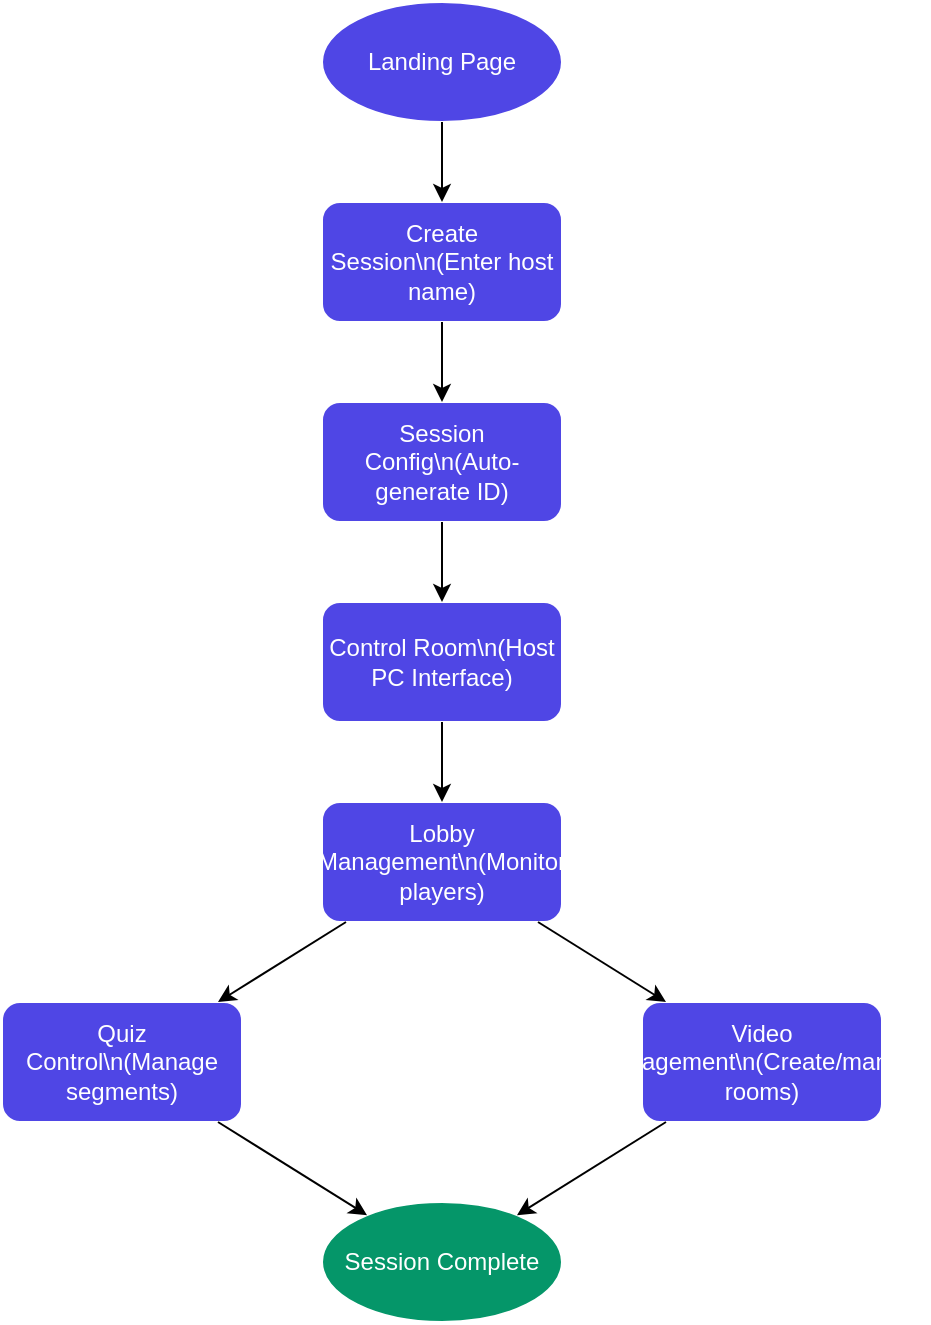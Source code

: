<mxfile version="24.7.17">
  <diagram name="Controller Frontend Flow" id="controller-frontend-flow">
    
<mxGraphModel dx="1422" dy="794" grid="1" gridSize="10" guides="1" tooltips="1" connect="1" arrows="1" fold="1" page="1" pageScale="1" pageWidth="827" pageHeight="1169">
  <root>
    <mxCell id="0"/>
    <mxCell id="1" parent="0"/>
    
    <!-- Start State -->
    <mxCell id="start" value="Landing Page" style="ellipse;whiteSpace=wrap;html=1;fillColor=#4F46E5;fontColor=white;strokeColor=white;" vertex="1" parent="1">
      <mxGeometry x="360" y="40" width="120" height="60" as="geometry"/>
    </mxCell>
    
    <!-- Create Session -->
    <mxCell id="create" value="Create Session\n(Enter host name)" style="rounded=1;whiteSpace=wrap;html=1;fillColor=#4F46E5;fontColor=white;strokeColor=white;" vertex="1" parent="1">
      <mxGeometry x="360" y="140" width="120" height="60" as="geometry"/>
    </mxCell>
    
    <!-- Session Config -->
    <mxCell id="config" value="Session Config\n(Auto-generate ID)" style="rounded=1;whiteSpace=wrap;html=1;fillColor=#4F46E5;fontColor=white;strokeColor=white;" vertex="1" parent="1">
      <mxGeometry x="360" y="240" width="120" height="60" as="geometry"/>
    </mxCell>
    
    <!-- Control Room -->
    <mxCell id="control" value="Control Room\n(Host PC Interface)" style="rounded=1;whiteSpace=wrap;html=1;fillColor=#4F46E5;fontColor=white;strokeColor=white;" vertex="1" parent="1">
      <mxGeometry x="360" y="340" width="120" height="60" as="geometry"/>
    </mxCell>
    
    <!-- Lobby Management -->
    <mxCell id="lobby_mgmt" value="Lobby Management\n(Monitor players)" style="rounded=1;whiteSpace=wrap;html=1;fillColor=#4F46E5;fontColor=white;strokeColor=white;" vertex="1" parent="1">
      <mxGeometry x="360" y="440" width="120" height="60" as="geometry"/>
    </mxCell>
    
    <!-- Quiz Control -->
    <mxCell id="quiz_control" value="Quiz Control\n(Manage segments)" style="rounded=1;whiteSpace=wrap;html=1;fillColor=#4F46E5;fontColor=white;strokeColor=white;" vertex="1" parent="1">
      <mxGeometry x="200" y="540" width="120" height="60" as="geometry"/>
    </mxCell>
    
    <!-- Video Management -->
    <mxCell id="video_mgmt" value="Video Management\n(Create/manage rooms)" style="rounded=1;whiteSpace=wrap;html=1;fillColor=#4F46E5;fontColor=white;strokeColor=white;" vertex="1" parent="1">
      <mxGeometry x="520" y="540" width="120" height="60" as="geometry"/>
    </mxCell>
    
    <!-- End State -->
    <mxCell id="end" value="Session Complete" style="ellipse;whiteSpace=wrap;html=1;fillColor=#059669;fontColor=white;strokeColor=white;" vertex="1" parent="1">
      <mxGeometry x="360" y="640" width="120" height="60" as="geometry"/>
    </mxCell>
    
    <!-- Transitions -->
    <mxCell edge="1" parent="1" source="start" target="create">
      <mxGeometry relative="1" as="geometry"/>
    </mxCell>
    <mxCell edge="1" parent="1" source="create" target="config">
      <mxGeometry relative="1" as="geometry"/>
    </mxCell>
    <mxCell edge="1" parent="1" source="config" target="control">
      <mxGeometry relative="1" as="geometry"/>
    </mxCell>
    <mxCell edge="1" parent="1" source="control" target="lobby_mgmt">
      <mxGeometry relative="1" as="geometry"/>
    </mxCell>
    <mxCell edge="1" parent="1" source="lobby_mgmt" target="quiz_control">
      <mxGeometry relative="1" as="geometry"/>
    </mxCell>
    <mxCell edge="1" parent="1" source="lobby_mgmt" target="video_mgmt">
      <mxGeometry relative="1" as="geometry"/>
    </mxCell>
    <mxCell edge="1" parent="1" source="quiz_control" target="end">
      <mxGeometry relative="1" as="geometry"/>
    </mxCell>
    <mxCell edge="1" parent="1" source="video_mgmt" target="end">
      <mxGeometry relative="1" as="geometry"/>
    </mxCell>
    
  </root>
</mxGraphModel>
  </diagram>
</mxfile>